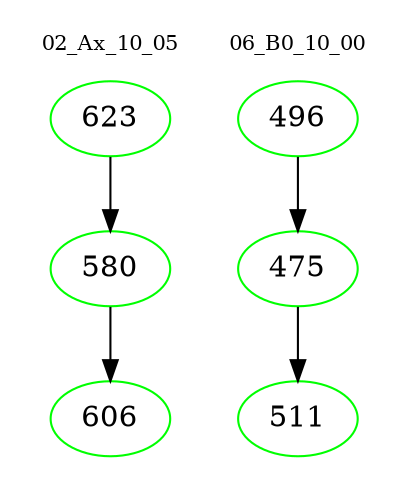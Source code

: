 digraph{
subgraph cluster_0 {
color = white
label = "02_Ax_10_05";
fontsize=10;
T0_623 [label="623", color="green"]
T0_623 -> T0_580 [color="black"]
T0_580 [label="580", color="green"]
T0_580 -> T0_606 [color="black"]
T0_606 [label="606", color="green"]
}
subgraph cluster_1 {
color = white
label = "06_B0_10_00";
fontsize=10;
T1_496 [label="496", color="green"]
T1_496 -> T1_475 [color="black"]
T1_475 [label="475", color="green"]
T1_475 -> T1_511 [color="black"]
T1_511 [label="511", color="green"]
}
}
